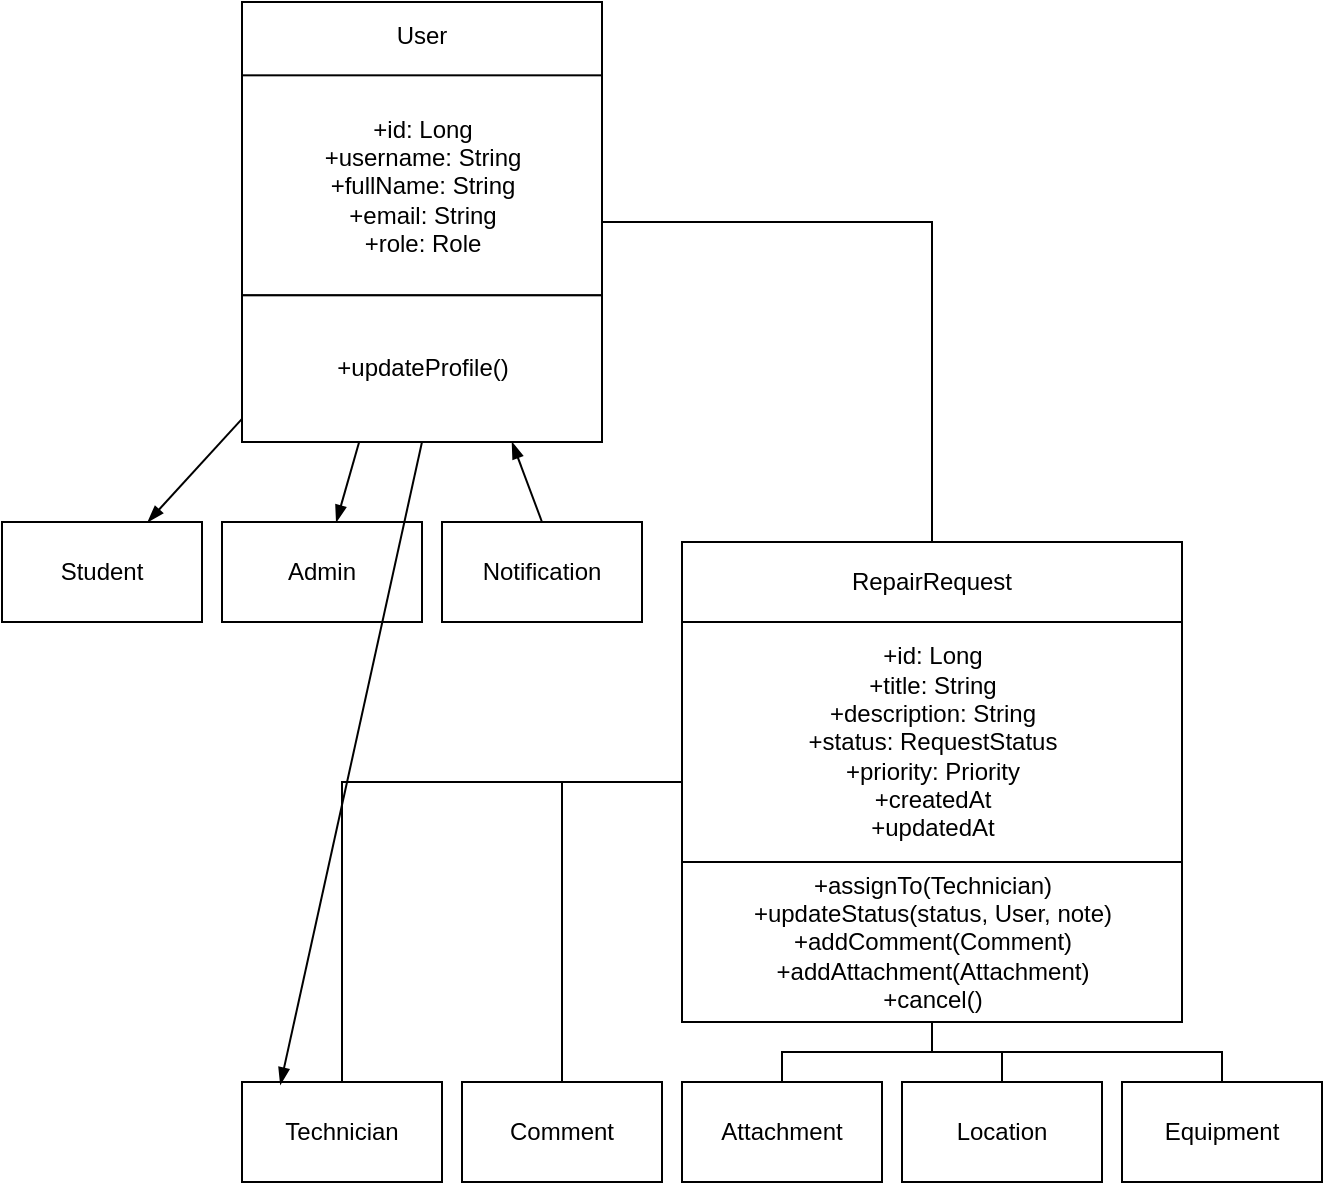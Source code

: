 <?xml version="1.0" encoding="UTF-8"?>
<mxfile version="28.2.5">
  <diagram name="TU Repair System UML" id="repair-system-uml">
    <mxGraphModel dx="992" dy="1738" grid="1" gridSize="10" guides="1" tooltips="1" connect="1" arrows="1" fold="1" page="1" pageScale="1" pageWidth="827" pageHeight="1169" math="0" shadow="0">
      <root>
        <mxCell id="0" />
        <mxCell id="1" parent="0" />
        <mxCell id="2" value="&lt;div&gt;User&lt;/div&gt;&lt;div&gt;&lt;br&gt;&lt;/div&gt;&lt;div&gt;&lt;br&gt;&lt;/div&gt;&lt;div&gt;&lt;br&gt;&lt;/div&gt;&lt;div&gt;&lt;br&gt;&lt;/div&gt;&lt;div&gt;&lt;br&gt;&lt;/div&gt;&lt;div&gt;&lt;br&gt;&lt;/div&gt;&lt;div&gt;&lt;br&gt;&lt;/div&gt;&lt;div&gt;&lt;br&gt;&lt;/div&gt;&lt;div&gt;&lt;br&gt;&lt;/div&gt;&lt;div&gt;&lt;br&gt;&lt;/div&gt;&lt;div&gt;&lt;br&gt;&lt;/div&gt;&lt;div&gt;&lt;br&gt;&lt;/div&gt;&lt;div&gt;&lt;br&gt;&lt;/div&gt;" style="shape=umlClass;rounded=0;whiteSpace=wrap;html=1;" parent="1" vertex="1">
          <mxGeometry x="204" y="-120" width="180" height="220" as="geometry" />
        </mxCell>
        <mxCell id="3" value="+id: Long&#xa;+username: String&#xa;+fullName: String&#xa;+email: String&#xa;+role: Role" style="shape=umlClassAttribute;html=1;" parent="2" vertex="1">
          <mxGeometry y="36.667" width="180" height="110" as="geometry" />
        </mxCell>
        <mxCell id="4" value="+updateProfile()" style="shape=umlClassMethod;html=1;" parent="2" vertex="1">
          <mxGeometry y="146.667" width="180" height="73.333" as="geometry" />
        </mxCell>
        <mxCell id="5" value="Student" style="shape=umlClass;rounded=0;whiteSpace=wrap;html=1;" parent="1" vertex="1">
          <mxGeometry x="84" y="140" width="100" height="50" as="geometry" />
        </mxCell>
        <mxCell id="6" value="Technician" style="shape=umlClass;rounded=0;whiteSpace=wrap;html=1;" parent="1" vertex="1">
          <mxGeometry x="204" y="420" width="100" height="50" as="geometry" />
        </mxCell>
        <mxCell id="7" value="Admin" style="shape=umlClass;rounded=0;whiteSpace=wrap;html=1;" parent="1" vertex="1">
          <mxGeometry x="194" y="140" width="100" height="50" as="geometry" />
        </mxCell>
        <mxCell id="8" value="&lt;div&gt;RepairRequest&lt;/div&gt;&lt;div&gt;&lt;br&gt;&lt;/div&gt;&lt;div&gt;&lt;br&gt;&lt;/div&gt;&lt;div&gt;&lt;br&gt;&lt;/div&gt;&lt;div&gt;&lt;br&gt;&lt;/div&gt;&lt;div&gt;&lt;br&gt;&lt;/div&gt;&lt;div&gt;&lt;br&gt;&lt;/div&gt;&lt;div&gt;&lt;br&gt;&lt;/div&gt;&lt;div&gt;&lt;br&gt;&lt;/div&gt;&lt;div&gt;&lt;br&gt;&lt;/div&gt;&lt;div&gt;&lt;br&gt;&lt;/div&gt;&lt;div&gt;&lt;br&gt;&lt;/div&gt;&lt;div&gt;&lt;br&gt;&lt;/div&gt;&lt;div&gt;&lt;br&gt;&lt;/div&gt;&lt;div&gt;&lt;br&gt;&lt;/div&gt;" style="shape=umlClass;rounded=0;whiteSpace=wrap;html=1;" parent="1" vertex="1">
          <mxGeometry x="424" y="150" width="250" height="240" as="geometry" />
        </mxCell>
        <mxCell id="9" value="+id: Long&#xa;+title: String&#xa;+description: String&#xa;+status: RequestStatus&#xa;+priority: Priority&#xa;+createdAt&#xa;+updatedAt" style="shape=umlClassAttribute;html=1;" parent="8" vertex="1">
          <mxGeometry y="40.0" width="250" height="120" as="geometry" />
        </mxCell>
        <mxCell id="10" value="+assignTo(Technician)&#xa;+updateStatus(status, User, note)&#xa;+addComment(Comment)&#xa;+addAttachment(Attachment)&#xa;+cancel()" style="shape=umlClassMethod;html=1;" parent="8" vertex="1">
          <mxGeometry y="160.0" width="250" height="80.0" as="geometry" />
        </mxCell>
        <mxCell id="11" value="Comment" style="shape=umlClass;rounded=0;whiteSpace=wrap;html=1;" parent="1" vertex="1">
          <mxGeometry x="314" y="420" width="100" height="50" as="geometry" />
        </mxCell>
        <mxCell id="12" value="Attachment" style="shape=umlClass;rounded=0;whiteSpace=wrap;html=1;" parent="1" vertex="1">
          <mxGeometry x="424" y="420" width="100" height="50" as="geometry" />
        </mxCell>
        <mxCell id="13" value="Location" style="shape=umlClass;rounded=0;whiteSpace=wrap;html=1;" parent="1" vertex="1">
          <mxGeometry x="534" y="420" width="100" height="50" as="geometry" />
        </mxCell>
        <mxCell id="14" value="Equipment" style="shape=umlClass;rounded=0;whiteSpace=wrap;html=1;" parent="1" vertex="1">
          <mxGeometry x="644" y="420" width="100" height="50" as="geometry" />
        </mxCell>
        <mxCell id="15" value="Notification" style="shape=umlClass;rounded=0;whiteSpace=wrap;html=1;" parent="1" vertex="1">
          <mxGeometry x="304" y="140" width="100" height="50" as="geometry" />
        </mxCell>
        <mxCell id="16" style="endArrow=blockThin;html=1;" parent="1" source="2" target="5" edge="1">
          <mxGeometry relative="1" as="geometry" />
        </mxCell>
        <mxCell id="17" style="endArrow=blockThin;html=1;exitX=0.5;exitY=1;exitDx=0;exitDy=0;entryX=0.192;entryY=0.025;entryDx=0;entryDy=0;entryPerimeter=0;" parent="1" source="4" target="6" edge="1">
          <mxGeometry relative="1" as="geometry">
            <mxPoint x="160" y="360" as="targetPoint" />
          </mxGeometry>
        </mxCell>
        <mxCell id="18" style="endArrow=blockThin;html=1;" parent="1" source="2" target="7" edge="1">
          <mxGeometry relative="1" as="geometry" />
        </mxCell>
        <mxCell id="19" style="edgeStyle=orthogonalEdgeStyle;rounded=0;endArrow=none;html=1;" parent="1" source="2" target="8" edge="1">
          <mxGeometry relative="1" as="geometry" />
        </mxCell>
        <mxCell id="20" style="edgeStyle=orthogonalEdgeStyle;rounded=0;endArrow=none;html=1;" parent="1" source="8" target="6" edge="1">
          <mxGeometry relative="1" as="geometry" />
        </mxCell>
        <mxCell id="21" style="edgeStyle=orthogonalEdgeStyle;rounded=0;endArrow=none;html=1;" parent="1" source="8" target="11" edge="1">
          <mxGeometry relative="1" as="geometry" />
        </mxCell>
        <mxCell id="22" style="edgeStyle=orthogonalEdgeStyle;rounded=0;endArrow=none;html=1;" parent="1" source="8" target="12" edge="1">
          <mxGeometry relative="1" as="geometry" />
        </mxCell>
        <mxCell id="23" style="edgeStyle=orthogonalEdgeStyle;rounded=0;endArrow=none;html=1;" parent="1" source="8" target="13" edge="1">
          <mxGeometry relative="1" as="geometry" />
        </mxCell>
        <mxCell id="24" style="edgeStyle=orthogonalEdgeStyle;rounded=0;endArrow=none;html=1;" parent="1" source="8" target="14" edge="1">
          <mxGeometry relative="1" as="geometry" />
        </mxCell>
        <mxCell id="sYWmLuEn--iYtm9sv3VV-25" style="endArrow=blockThin;html=1;exitX=0.5;exitY=0;exitDx=0;exitDy=0;entryX=0.75;entryY=1;entryDx=0;entryDy=0;" edge="1" parent="1" source="15" target="4">
          <mxGeometry relative="1" as="geometry">
            <mxPoint x="336" y="120" as="sourcePoint" />
            <mxPoint x="264" y="110" as="targetPoint" />
          </mxGeometry>
        </mxCell>
      </root>
    </mxGraphModel>
  </diagram>
</mxfile>
